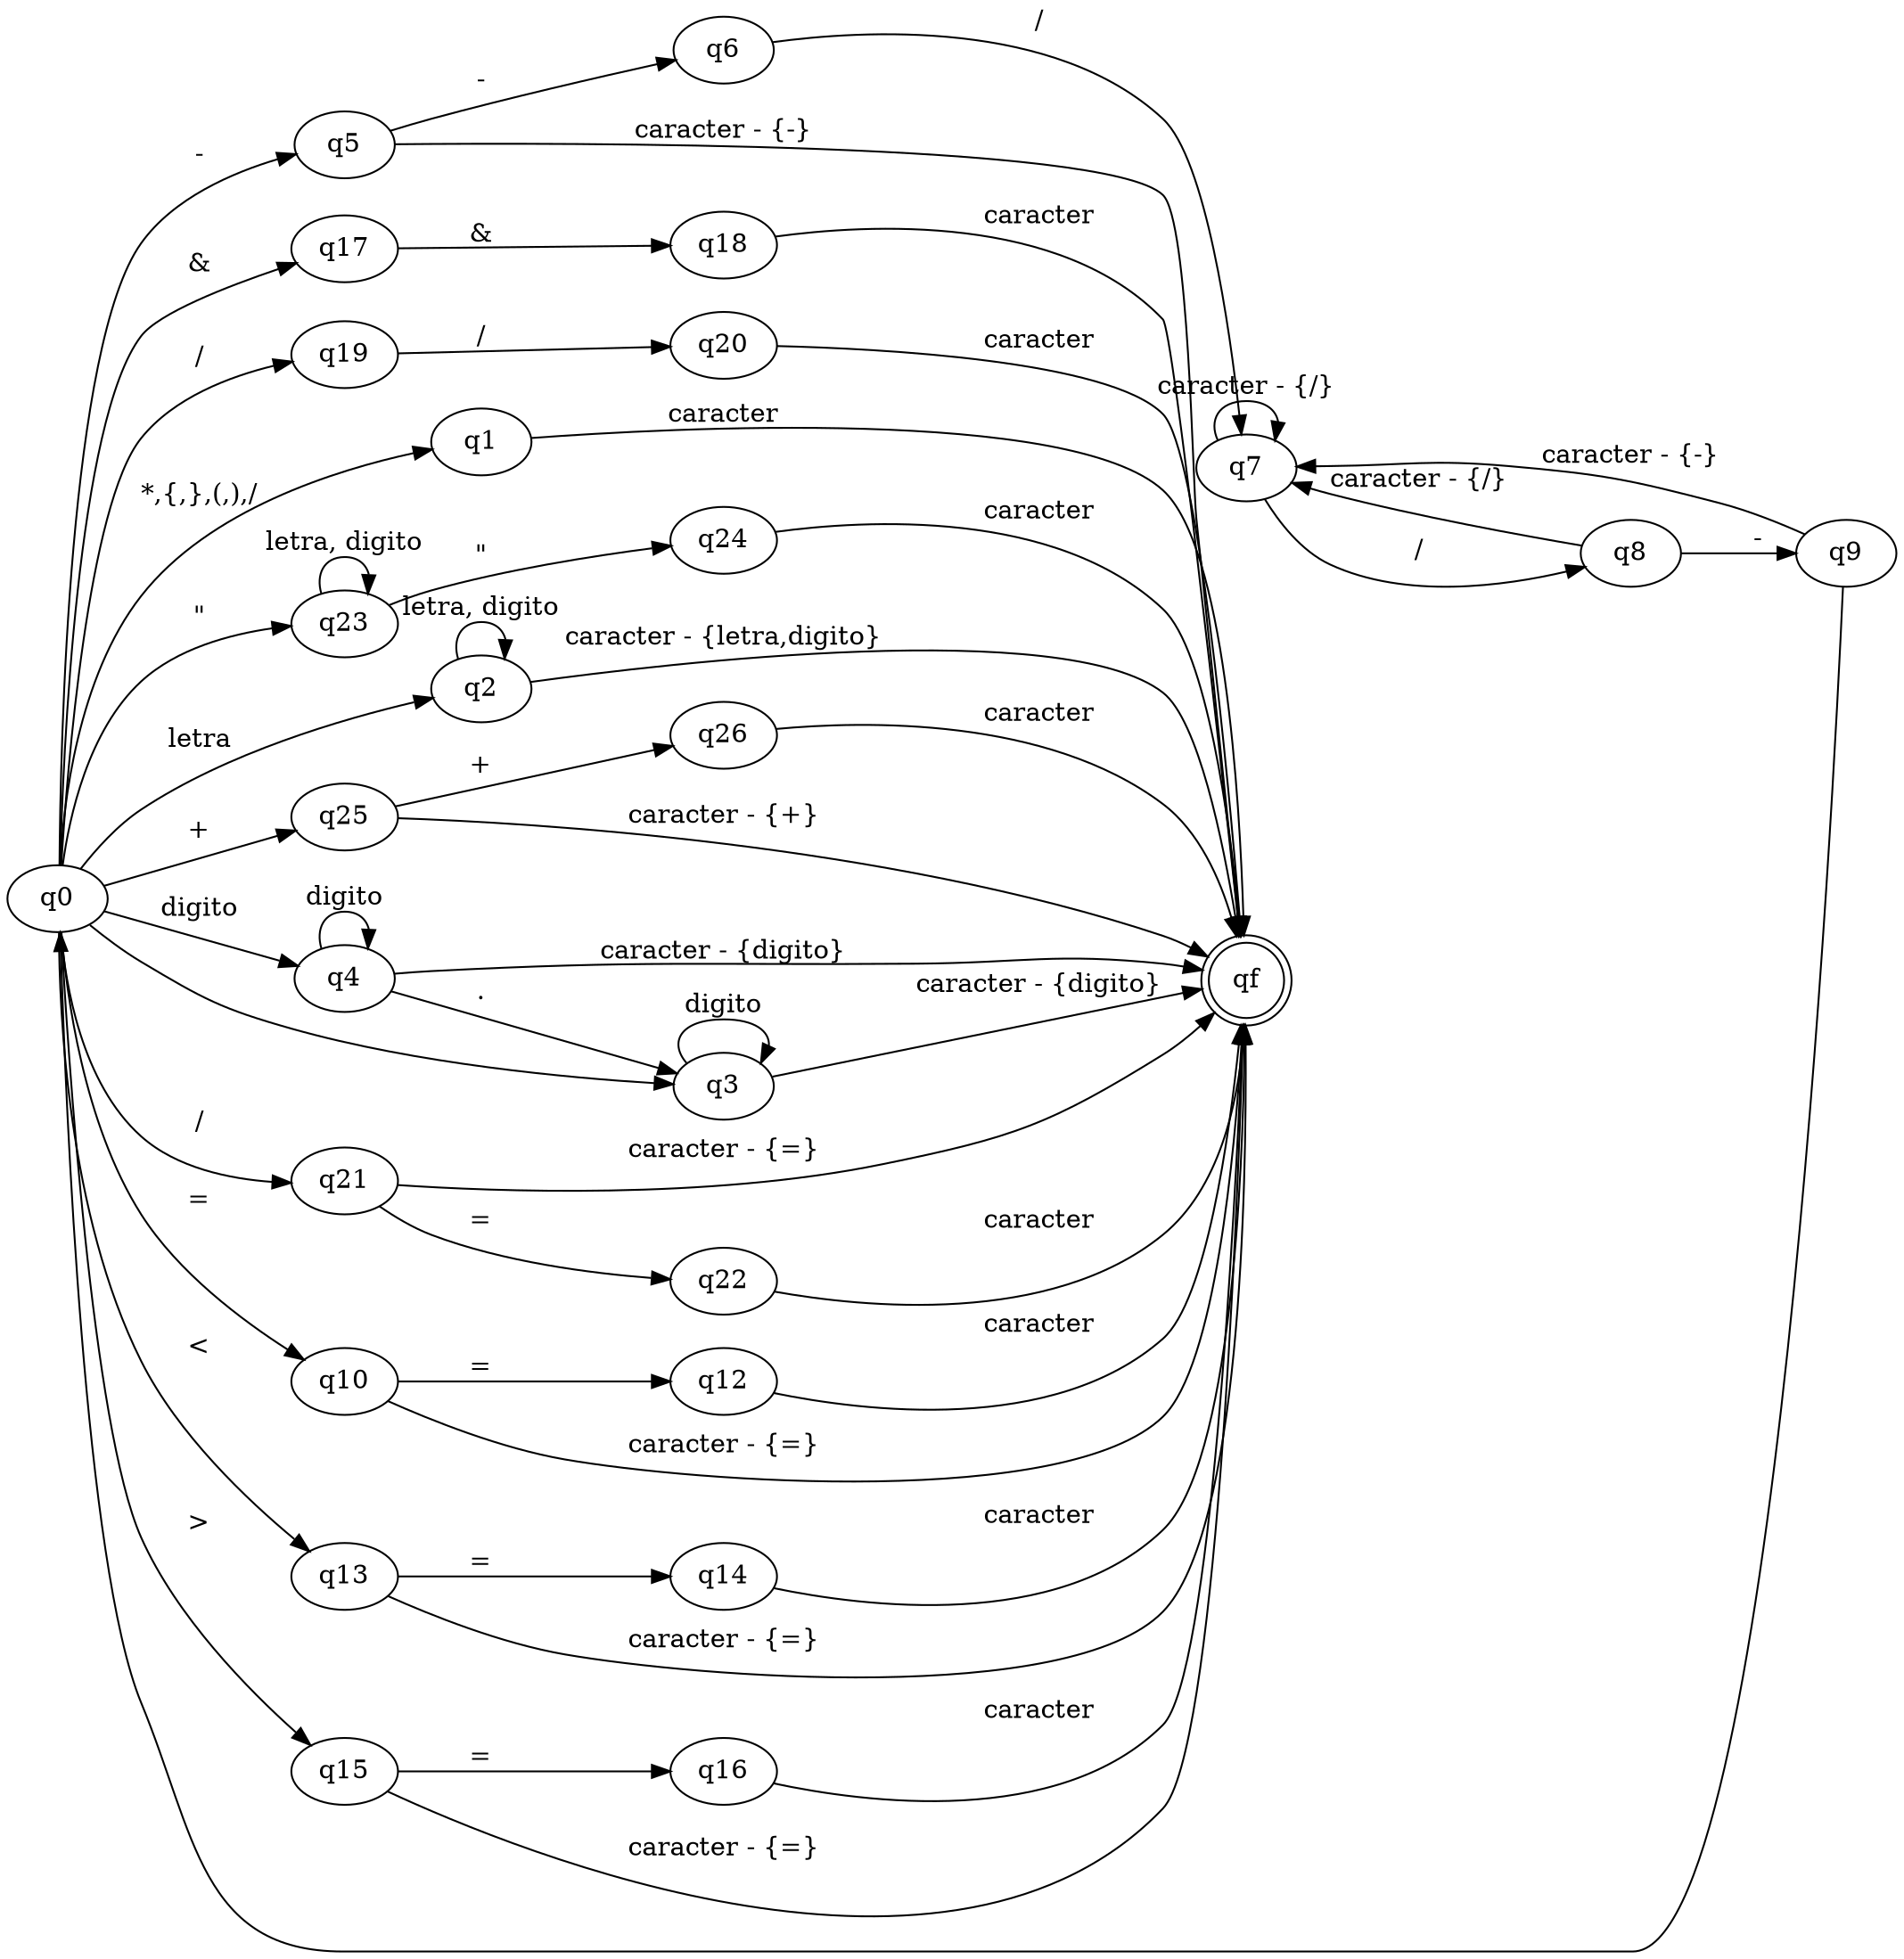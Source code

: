 digraph {
    // para compilar
    // unflatten -f -l 2 doc/automata.gv | dot -Tsvg -o doc/automata.svg

    // para que lo dibuje de izquierda a derecha
    rankdir=LR;
    // el ultimo nodo tiene doble circulo por se nodo terminal
    qf[shape=doublecircle];

    q0 -> q1[label="*,{,},(,),/"];
    q0 -> q2[label="letra"];
    q0 -> q3;
    q0 -> q4[label="digito"];
    q0 -> q5[label="-"];
    q0 -> q10[label="="];
    q0 -> q13[label="<"];
    q0 -> q15[label=">"];
    q0 -> q17[label="&"];
    q0 -> q19[label="/"];
    q0 -> q21[label="/"];
    q0 -> q23[label="\""];
    q0 -> q25[label="+"];

    q1 -> qf[label="caracter"];

    q2 -> q2[label="letra, digito"];
    q2 -> qf[label="caracter - {letra,digito}"];

    q3 -> q3[label="digito"];
    q3 -> qf[label="caracter - {digito}"];

    q4 -> q4[label="digito"];
    q4 -> q3[label="."];
    q4 -> qf[label="caracter - {digito}"];

    q5 -> qf[label="caracter - {-}"];
    q5 -> q6[label="-"];

    q6 -> q7[label="/"];

    q7 -> q7[label="caracter - {/}"];
    q7 -> q8[label="/"];

    q8 -> q9[label="-"];
    q8 -> q7[label="caracter - {/}"];

    q9 -> q7[label="caracter - {-}"];
    q9 -> q0;

    q10 -> qf[label="caracter - {=}"];
    q10 -> q12[label="="];

    q12 -> qf[label="caracter"];

    q13 -> qf[label="caracter - {=}"];
    q13 -> q14[label="="];

    q14 -> qf[label="caracter"];

    q15 -> qf[label="caracter - {=}"];
    q15 -> q16[label="="];

    q16 -> qf[label="caracter"];
    
    q17 -> q18[label="&"];

    q18 -> qf[label="caracter"];

    q19 -> q20[label="/"];

    q20 -> qf[label="caracter"];

    q21 -> qf[label="caracter - {=}"];
    q21 -> q22[label="="];

    q22 -> qf[label="caracter"];

    q23 -> q23[label="letra, digito"];
    q23 -> q24[label="\""];

    q24 -> qf[label="caracter"];

    q25 -> qf[label="caracter - {+}"];
    q25 -> q26[label="+"];

    q26 -> qf[label="caracter"];
}
